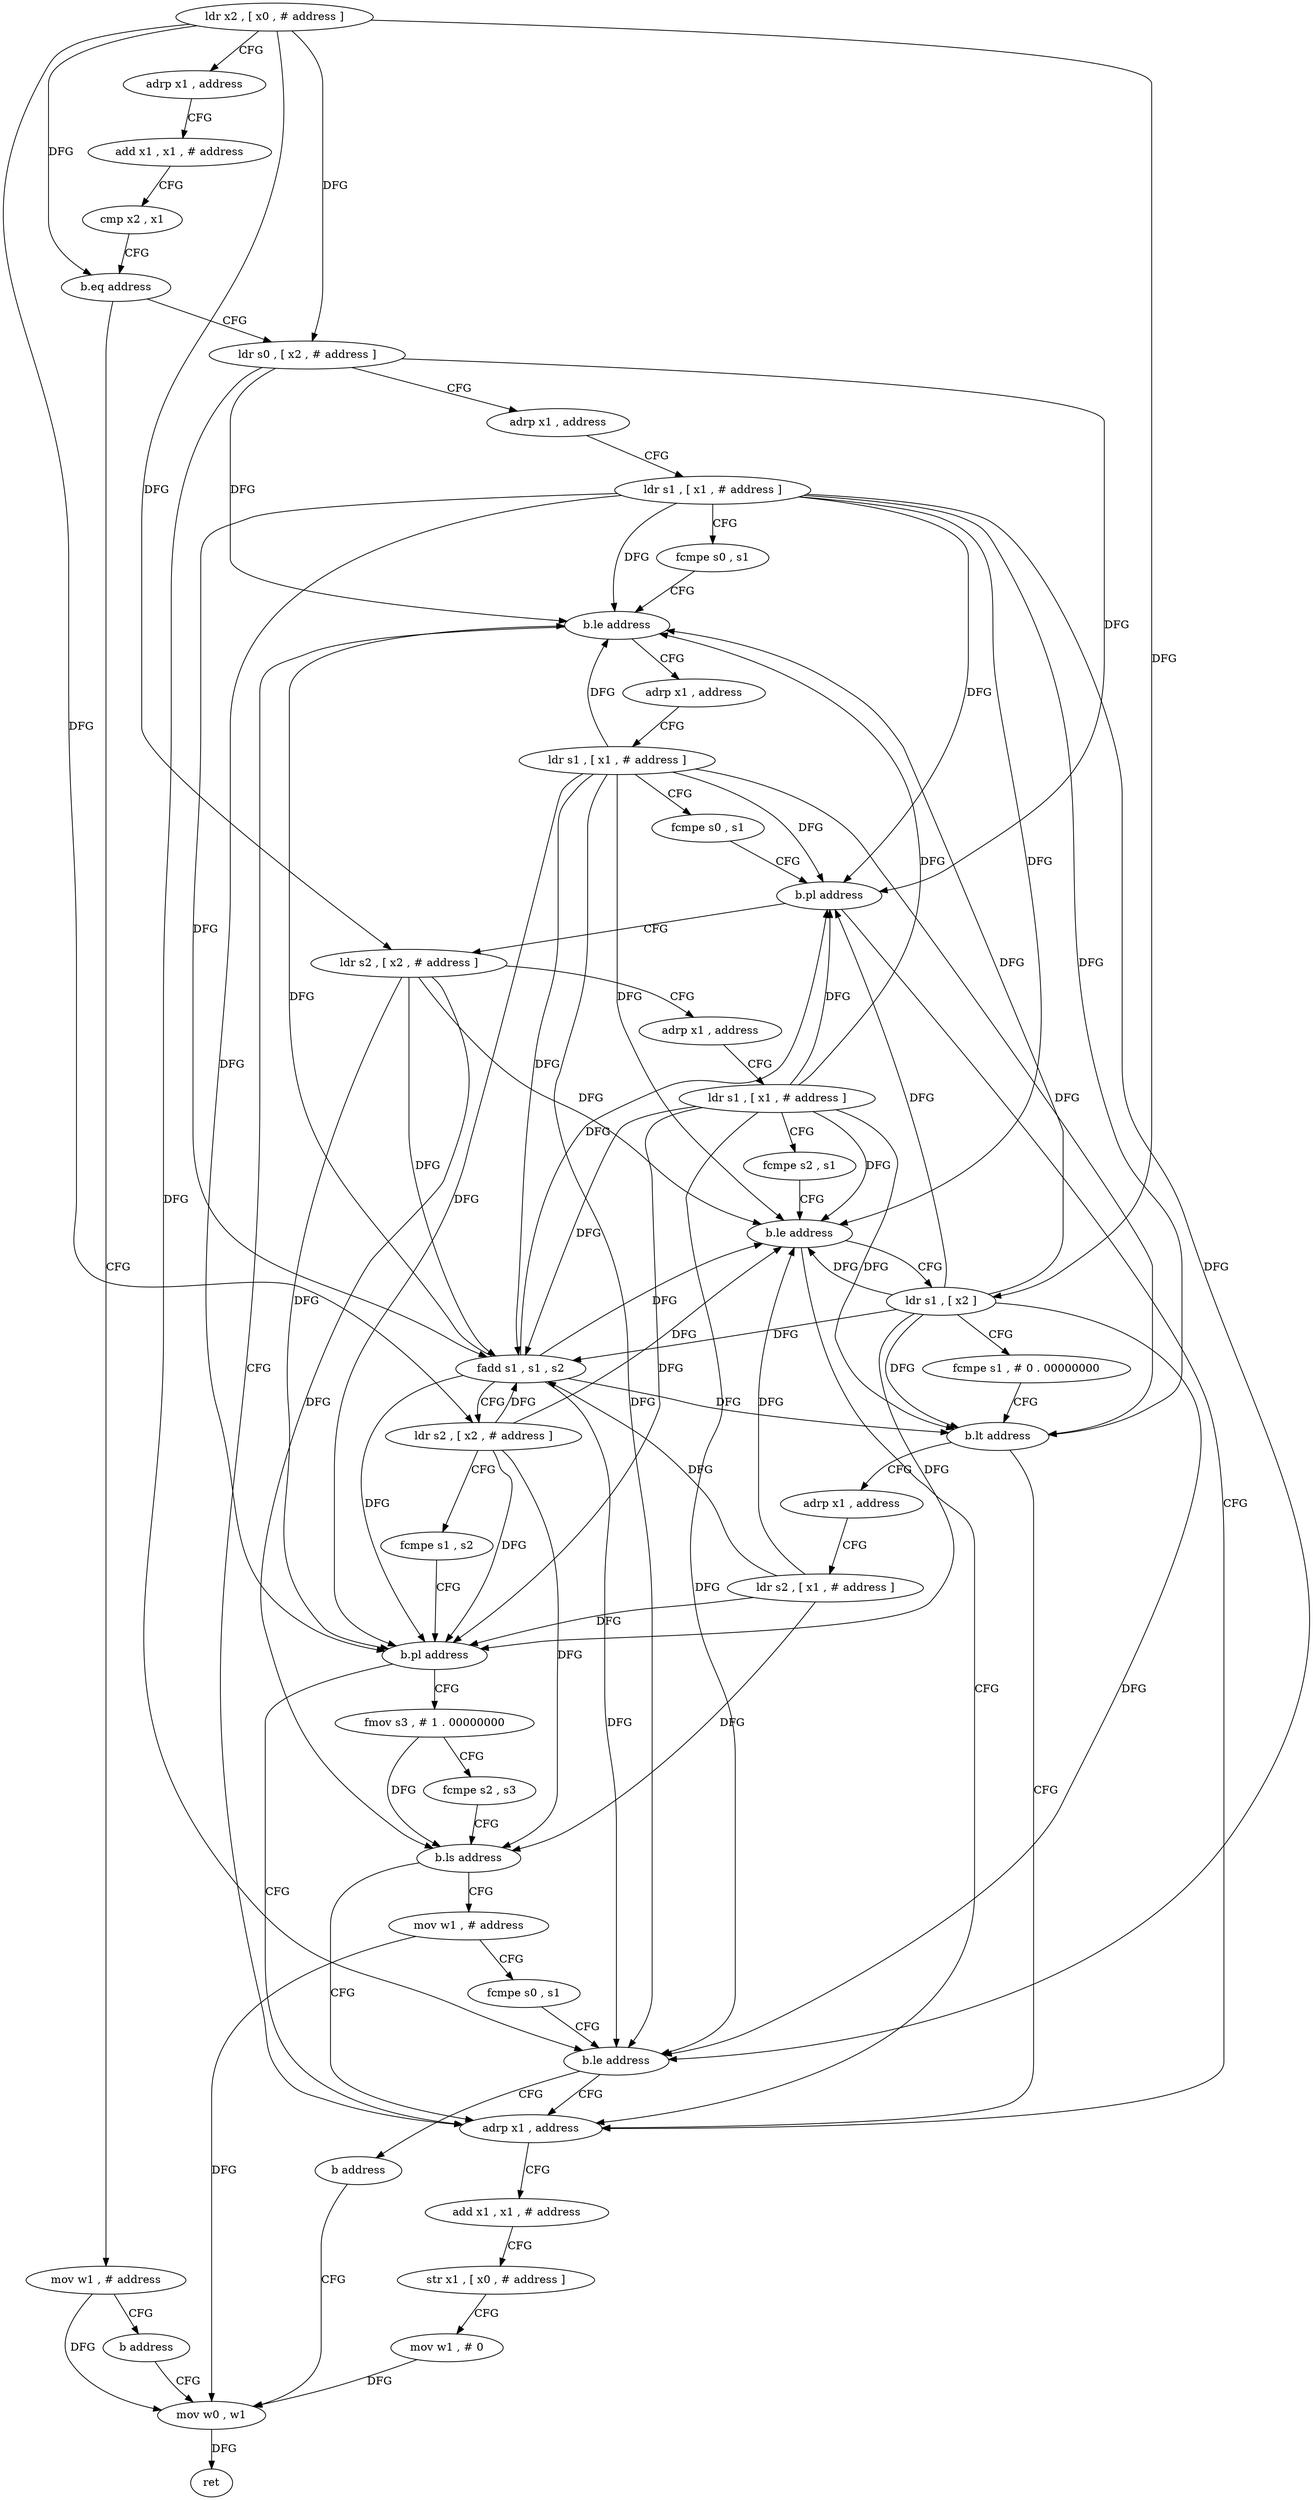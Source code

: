 digraph "func" {
"4280540" [label = "ldr x2 , [ x0 , # address ]" ]
"4280544" [label = "adrp x1 , address" ]
"4280548" [label = "add x1 , x1 , # address" ]
"4280552" [label = "cmp x2 , x1" ]
"4280556" [label = "b.eq address" ]
"4280704" [label = "mov w1 , # address" ]
"4280560" [label = "ldr s0 , [ x2 , # address ]" ]
"4280708" [label = "b address" ]
"4280680" [label = "mov w0 , w1" ]
"4280564" [label = "adrp x1 , address" ]
"4280568" [label = "ldr s1 , [ x1 , # address ]" ]
"4280572" [label = "fcmpe s0 , s1" ]
"4280576" [label = "b.le address" ]
"4280664" [label = "adrp x1 , address" ]
"4280580" [label = "adrp x1 , address" ]
"4280684" [label = "ret" ]
"4280668" [label = "add x1 , x1 , # address" ]
"4280672" [label = "str x1 , [ x0 , # address ]" ]
"4280676" [label = "mov w1 , # 0" ]
"4280584" [label = "ldr s1 , [ x1 , # address ]" ]
"4280588" [label = "fcmpe s0 , s1" ]
"4280592" [label = "b.pl address" ]
"4280596" [label = "ldr s2 , [ x2 , # address ]" ]
"4280600" [label = "adrp x1 , address" ]
"4280604" [label = "ldr s1 , [ x1 , # address ]" ]
"4280608" [label = "fcmpe s2 , s1" ]
"4280612" [label = "b.le address" ]
"4280616" [label = "ldr s1 , [ x2 ]" ]
"4280620" [label = "fcmpe s1 , # 0 . 00000000" ]
"4280624" [label = "b.lt address" ]
"4280628" [label = "adrp x1 , address" ]
"4280632" [label = "ldr s2 , [ x1 , # address ]" ]
"4280636" [label = "fadd s1 , s1 , s2" ]
"4280640" [label = "ldr s2 , [ x2 , # address ]" ]
"4280644" [label = "fcmpe s1 , s2" ]
"4280648" [label = "b.pl address" ]
"4280652" [label = "fmov s3 , # 1 . 00000000" ]
"4280656" [label = "fcmpe s2 , s3" ]
"4280660" [label = "b.ls address" ]
"4280688" [label = "mov w1 , # address" ]
"4280692" [label = "fcmpe s0 , s1" ]
"4280696" [label = "b.le address" ]
"4280700" [label = "b address" ]
"4280540" -> "4280544" [ label = "CFG" ]
"4280540" -> "4280556" [ label = "DFG" ]
"4280540" -> "4280560" [ label = "DFG" ]
"4280540" -> "4280596" [ label = "DFG" ]
"4280540" -> "4280616" [ label = "DFG" ]
"4280540" -> "4280640" [ label = "DFG" ]
"4280544" -> "4280548" [ label = "CFG" ]
"4280548" -> "4280552" [ label = "CFG" ]
"4280552" -> "4280556" [ label = "CFG" ]
"4280556" -> "4280704" [ label = "CFG" ]
"4280556" -> "4280560" [ label = "CFG" ]
"4280704" -> "4280708" [ label = "CFG" ]
"4280704" -> "4280680" [ label = "DFG" ]
"4280560" -> "4280564" [ label = "CFG" ]
"4280560" -> "4280576" [ label = "DFG" ]
"4280560" -> "4280592" [ label = "DFG" ]
"4280560" -> "4280696" [ label = "DFG" ]
"4280708" -> "4280680" [ label = "CFG" ]
"4280680" -> "4280684" [ label = "DFG" ]
"4280564" -> "4280568" [ label = "CFG" ]
"4280568" -> "4280572" [ label = "CFG" ]
"4280568" -> "4280576" [ label = "DFG" ]
"4280568" -> "4280592" [ label = "DFG" ]
"4280568" -> "4280612" [ label = "DFG" ]
"4280568" -> "4280624" [ label = "DFG" ]
"4280568" -> "4280636" [ label = "DFG" ]
"4280568" -> "4280648" [ label = "DFG" ]
"4280568" -> "4280696" [ label = "DFG" ]
"4280572" -> "4280576" [ label = "CFG" ]
"4280576" -> "4280664" [ label = "CFG" ]
"4280576" -> "4280580" [ label = "CFG" ]
"4280664" -> "4280668" [ label = "CFG" ]
"4280580" -> "4280584" [ label = "CFG" ]
"4280668" -> "4280672" [ label = "CFG" ]
"4280672" -> "4280676" [ label = "CFG" ]
"4280676" -> "4280680" [ label = "DFG" ]
"4280584" -> "4280588" [ label = "CFG" ]
"4280584" -> "4280576" [ label = "DFG" ]
"4280584" -> "4280592" [ label = "DFG" ]
"4280584" -> "4280612" [ label = "DFG" ]
"4280584" -> "4280624" [ label = "DFG" ]
"4280584" -> "4280636" [ label = "DFG" ]
"4280584" -> "4280648" [ label = "DFG" ]
"4280584" -> "4280696" [ label = "DFG" ]
"4280588" -> "4280592" [ label = "CFG" ]
"4280592" -> "4280664" [ label = "CFG" ]
"4280592" -> "4280596" [ label = "CFG" ]
"4280596" -> "4280600" [ label = "CFG" ]
"4280596" -> "4280612" [ label = "DFG" ]
"4280596" -> "4280636" [ label = "DFG" ]
"4280596" -> "4280648" [ label = "DFG" ]
"4280596" -> "4280660" [ label = "DFG" ]
"4280600" -> "4280604" [ label = "CFG" ]
"4280604" -> "4280608" [ label = "CFG" ]
"4280604" -> "4280576" [ label = "DFG" ]
"4280604" -> "4280592" [ label = "DFG" ]
"4280604" -> "4280612" [ label = "DFG" ]
"4280604" -> "4280624" [ label = "DFG" ]
"4280604" -> "4280636" [ label = "DFG" ]
"4280604" -> "4280648" [ label = "DFG" ]
"4280604" -> "4280696" [ label = "DFG" ]
"4280608" -> "4280612" [ label = "CFG" ]
"4280612" -> "4280664" [ label = "CFG" ]
"4280612" -> "4280616" [ label = "CFG" ]
"4280616" -> "4280620" [ label = "CFG" ]
"4280616" -> "4280576" [ label = "DFG" ]
"4280616" -> "4280592" [ label = "DFG" ]
"4280616" -> "4280612" [ label = "DFG" ]
"4280616" -> "4280624" [ label = "DFG" ]
"4280616" -> "4280636" [ label = "DFG" ]
"4280616" -> "4280648" [ label = "DFG" ]
"4280616" -> "4280696" [ label = "DFG" ]
"4280620" -> "4280624" [ label = "CFG" ]
"4280624" -> "4280664" [ label = "CFG" ]
"4280624" -> "4280628" [ label = "CFG" ]
"4280628" -> "4280632" [ label = "CFG" ]
"4280632" -> "4280636" [ label = "DFG" ]
"4280632" -> "4280612" [ label = "DFG" ]
"4280632" -> "4280648" [ label = "DFG" ]
"4280632" -> "4280660" [ label = "DFG" ]
"4280636" -> "4280640" [ label = "CFG" ]
"4280636" -> "4280576" [ label = "DFG" ]
"4280636" -> "4280592" [ label = "DFG" ]
"4280636" -> "4280612" [ label = "DFG" ]
"4280636" -> "4280624" [ label = "DFG" ]
"4280636" -> "4280648" [ label = "DFG" ]
"4280636" -> "4280696" [ label = "DFG" ]
"4280640" -> "4280644" [ label = "CFG" ]
"4280640" -> "4280636" [ label = "DFG" ]
"4280640" -> "4280612" [ label = "DFG" ]
"4280640" -> "4280648" [ label = "DFG" ]
"4280640" -> "4280660" [ label = "DFG" ]
"4280644" -> "4280648" [ label = "CFG" ]
"4280648" -> "4280664" [ label = "CFG" ]
"4280648" -> "4280652" [ label = "CFG" ]
"4280652" -> "4280656" [ label = "CFG" ]
"4280652" -> "4280660" [ label = "DFG" ]
"4280656" -> "4280660" [ label = "CFG" ]
"4280660" -> "4280688" [ label = "CFG" ]
"4280660" -> "4280664" [ label = "CFG" ]
"4280688" -> "4280692" [ label = "CFG" ]
"4280688" -> "4280680" [ label = "DFG" ]
"4280692" -> "4280696" [ label = "CFG" ]
"4280696" -> "4280664" [ label = "CFG" ]
"4280696" -> "4280700" [ label = "CFG" ]
"4280700" -> "4280680" [ label = "CFG" ]
}
